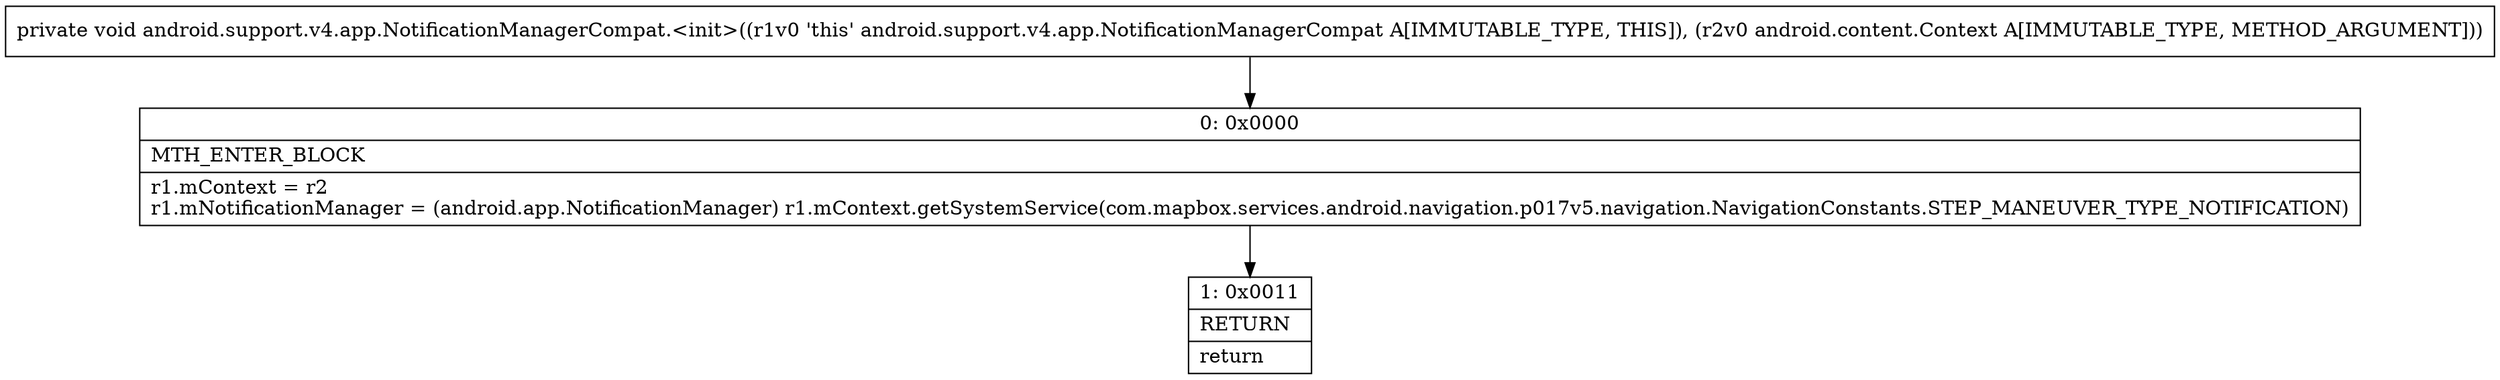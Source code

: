 digraph "CFG forandroid.support.v4.app.NotificationManagerCompat.\<init\>(Landroid\/content\/Context;)V" {
Node_0 [shape=record,label="{0\:\ 0x0000|MTH_ENTER_BLOCK\l|r1.mContext = r2\lr1.mNotificationManager = (android.app.NotificationManager) r1.mContext.getSystemService(com.mapbox.services.android.navigation.p017v5.navigation.NavigationConstants.STEP_MANEUVER_TYPE_NOTIFICATION)\l}"];
Node_1 [shape=record,label="{1\:\ 0x0011|RETURN\l|return\l}"];
MethodNode[shape=record,label="{private void android.support.v4.app.NotificationManagerCompat.\<init\>((r1v0 'this' android.support.v4.app.NotificationManagerCompat A[IMMUTABLE_TYPE, THIS]), (r2v0 android.content.Context A[IMMUTABLE_TYPE, METHOD_ARGUMENT])) }"];
MethodNode -> Node_0;
Node_0 -> Node_1;
}

